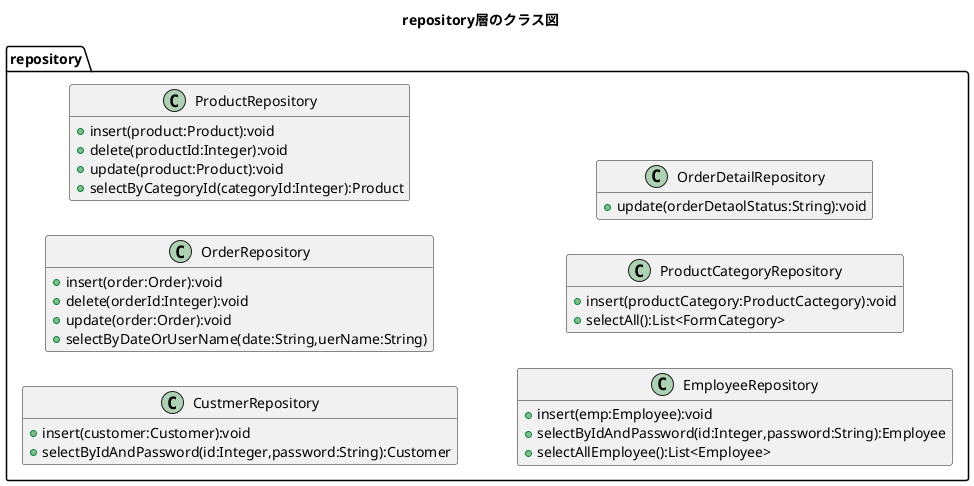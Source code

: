 @startuml
title repository層のクラス図
hide empty members
left to right direction

package repository{
    class CustmerRepository{
        +insert(customer:Customer):void
        +selectByIdAndPassword(id:Integer,password:String):Customer
    }

    class OrderRepository{
        +insert(order:Order):void
        +delete(orderId:Integer):void
        +update(order:Order):void
        +selectByDateOrUserName(date:String,uerName:String)
    }

    class ProductRepository{
        +insert(product:Product):void
        +delete(productId:Integer):void
        +update(product:Product):void
        +selectByCategoryId(categoryId:Integer):Product
    }

    class EmployeeRepository{
        +insert(emp:Employee):void
        +selectByIdAndPassword(id:Integer,password:String):Employee
        +selectAllEmployee():List<Employee>
    }

    class ProductCategoryRepository{
        +insert(productCategory:ProductCactegory):void
        +selectAll():List<FormCategory>
    }

    class OrderDetailRepository{
        +update(orderDetaolStatus:String):void
    }
}
@enduml